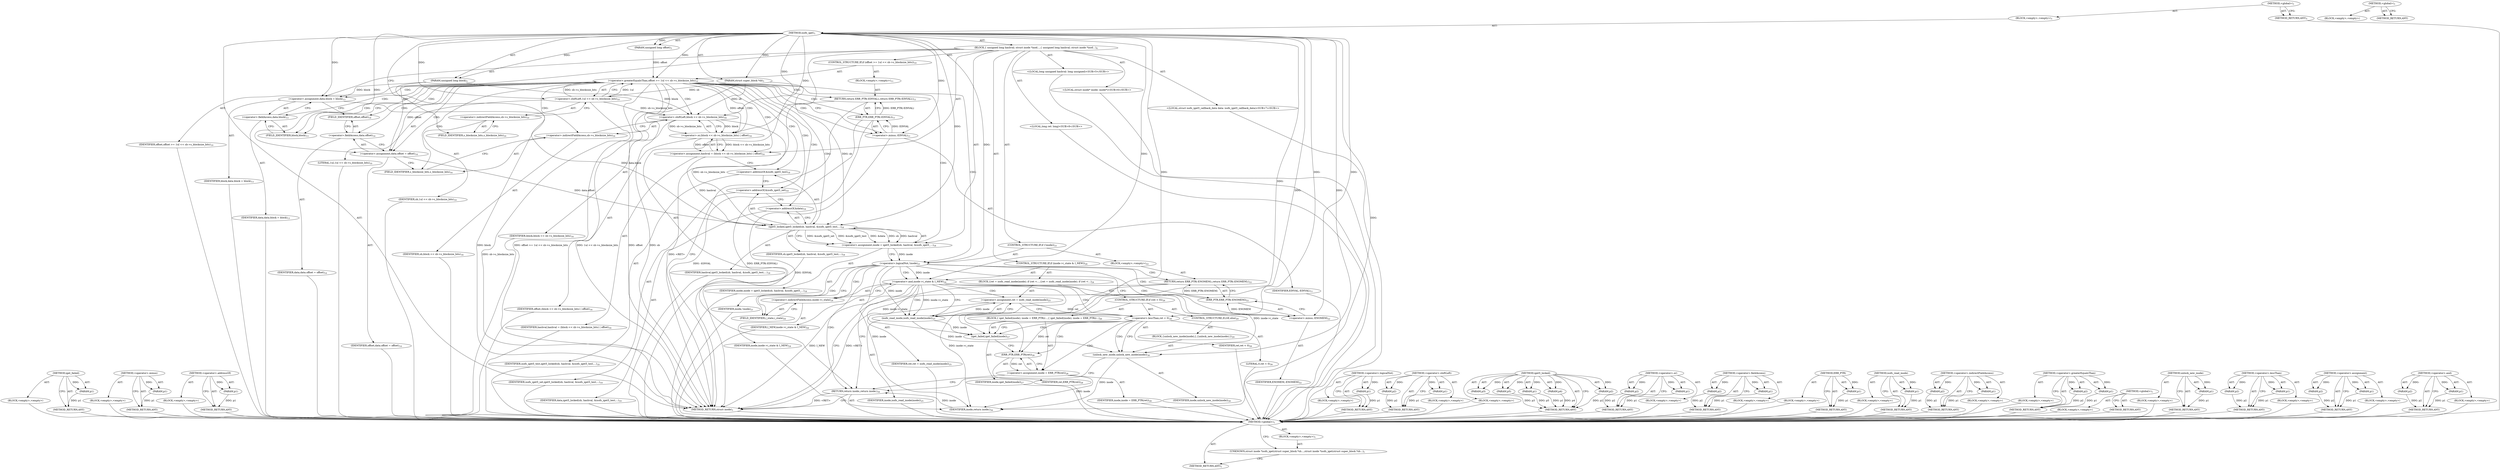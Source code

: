 digraph "&lt;global&gt;" {
vulnerable_195 [label=<(METHOD,iget_failed)>];
vulnerable_196 [label=<(PARAM,p1)>];
vulnerable_197 [label=<(BLOCK,&lt;empty&gt;,&lt;empty&gt;)>];
vulnerable_198 [label=<(METHOD_RETURN,ANY)>];
vulnerable_146 [label=<(METHOD,&lt;operator&gt;.minus)>];
vulnerable_147 [label=<(PARAM,p1)>];
vulnerable_148 [label=<(BLOCK,&lt;empty&gt;,&lt;empty&gt;)>];
vulnerable_149 [label=<(METHOD_RETURN,ANY)>];
vulnerable_173 [label=<(METHOD,&lt;operator&gt;.addressOf)>];
vulnerable_174 [label=<(PARAM,p1)>];
vulnerable_175 [label=<(BLOCK,&lt;empty&gt;,&lt;empty&gt;)>];
vulnerable_176 [label=<(METHOD_RETURN,ANY)>];
vulnerable_6 [label=<(METHOD,&lt;global&gt;)<SUB>1</SUB>>];
vulnerable_7 [label=<(BLOCK,&lt;empty&gt;,&lt;empty&gt;)<SUB>1</SUB>>];
vulnerable_8 [label=<(METHOD,isofs_iget)<SUB>1</SUB>>];
vulnerable_9 [label=<(PARAM,struct super_block *sb)<SUB>1</SUB>>];
vulnerable_10 [label=<(PARAM,unsigned long block)<SUB>2</SUB>>];
vulnerable_11 [label=<(PARAM,unsigned long offset)<SUB>3</SUB>>];
vulnerable_12 [label=<(BLOCK,{
 	unsigned long hashval;
 	struct inode *inod...,{
 	unsigned long hashval;
 	struct inode *inod...)<SUB>4</SUB>>];
vulnerable_13 [label="<(LOCAL,long unsigned hashval: long unsigned)<SUB>5</SUB>>"];
vulnerable_14 [label="<(LOCAL,struct inode* inode: inode*)<SUB>6</SUB>>"];
vulnerable_15 [label="<(LOCAL,struct isofs_iget5_callback_data data: isofs_iget5_callback_data)<SUB>7</SUB>>"];
vulnerable_16 [label="<(LOCAL,long ret: long)<SUB>8</SUB>>"];
vulnerable_17 [label=<(CONTROL_STRUCTURE,IF,if (offset &gt;= 1ul &lt;&lt; sb-&gt;s_blocksize_bits))<SUB>10</SUB>>];
vulnerable_18 [label=<(&lt;operator&gt;.greaterEqualsThan,offset &gt;= 1ul &lt;&lt; sb-&gt;s_blocksize_bits)<SUB>10</SUB>>];
vulnerable_19 [label=<(IDENTIFIER,offset,offset &gt;= 1ul &lt;&lt; sb-&gt;s_blocksize_bits)<SUB>10</SUB>>];
vulnerable_20 [label=<(&lt;operator&gt;.shiftLeft,1ul &lt;&lt; sb-&gt;s_blocksize_bits)<SUB>10</SUB>>];
vulnerable_21 [label=<(LITERAL,1ul,1ul &lt;&lt; sb-&gt;s_blocksize_bits)<SUB>10</SUB>>];
vulnerable_22 [label=<(&lt;operator&gt;.indirectFieldAccess,sb-&gt;s_blocksize_bits)<SUB>10</SUB>>];
vulnerable_23 [label=<(IDENTIFIER,sb,1ul &lt;&lt; sb-&gt;s_blocksize_bits)<SUB>10</SUB>>];
vulnerable_24 [label=<(FIELD_IDENTIFIER,s_blocksize_bits,s_blocksize_bits)<SUB>10</SUB>>];
vulnerable_25 [label=<(BLOCK,&lt;empty&gt;,&lt;empty&gt;)<SUB>11</SUB>>];
vulnerable_26 [label=<(RETURN,return ERR_PTR(-EINVAL);,return ERR_PTR(-EINVAL);)<SUB>11</SUB>>];
vulnerable_27 [label=<(ERR_PTR,ERR_PTR(-EINVAL))<SUB>11</SUB>>];
vulnerable_28 [label=<(&lt;operator&gt;.minus,-EINVAL)<SUB>11</SUB>>];
vulnerable_29 [label=<(IDENTIFIER,EINVAL,-EINVAL)<SUB>11</SUB>>];
vulnerable_30 [label=<(&lt;operator&gt;.assignment,data.block = block)<SUB>13</SUB>>];
vulnerable_31 [label=<(&lt;operator&gt;.fieldAccess,data.block)<SUB>13</SUB>>];
vulnerable_32 [label=<(IDENTIFIER,data,data.block = block)<SUB>13</SUB>>];
vulnerable_33 [label=<(FIELD_IDENTIFIER,block,block)<SUB>13</SUB>>];
vulnerable_34 [label=<(IDENTIFIER,block,data.block = block)<SUB>13</SUB>>];
vulnerable_35 [label=<(&lt;operator&gt;.assignment,data.offset = offset)<SUB>14</SUB>>];
vulnerable_36 [label=<(&lt;operator&gt;.fieldAccess,data.offset)<SUB>14</SUB>>];
vulnerable_37 [label=<(IDENTIFIER,data,data.offset = offset)<SUB>14</SUB>>];
vulnerable_38 [label=<(FIELD_IDENTIFIER,offset,offset)<SUB>14</SUB>>];
vulnerable_39 [label=<(IDENTIFIER,offset,data.offset = offset)<SUB>14</SUB>>];
vulnerable_40 [label=<(&lt;operator&gt;.assignment,hashval = (block &lt;&lt; sb-&gt;s_blocksize_bits) | offset)<SUB>16</SUB>>];
vulnerable_41 [label=<(IDENTIFIER,hashval,hashval = (block &lt;&lt; sb-&gt;s_blocksize_bits) | offset)<SUB>16</SUB>>];
vulnerable_42 [label=<(&lt;operator&gt;.or,(block &lt;&lt; sb-&gt;s_blocksize_bits) | offset)<SUB>16</SUB>>];
vulnerable_43 [label=<(&lt;operator&gt;.shiftLeft,block &lt;&lt; sb-&gt;s_blocksize_bits)<SUB>16</SUB>>];
vulnerable_44 [label=<(IDENTIFIER,block,block &lt;&lt; sb-&gt;s_blocksize_bits)<SUB>16</SUB>>];
vulnerable_45 [label=<(&lt;operator&gt;.indirectFieldAccess,sb-&gt;s_blocksize_bits)<SUB>16</SUB>>];
vulnerable_46 [label=<(IDENTIFIER,sb,block &lt;&lt; sb-&gt;s_blocksize_bits)<SUB>16</SUB>>];
vulnerable_47 [label=<(FIELD_IDENTIFIER,s_blocksize_bits,s_blocksize_bits)<SUB>16</SUB>>];
vulnerable_48 [label=<(IDENTIFIER,offset,(block &lt;&lt; sb-&gt;s_blocksize_bits) | offset)<SUB>16</SUB>>];
vulnerable_49 [label=<(&lt;operator&gt;.assignment,inode = iget5_locked(sb, hashval, &amp;isofs_iget5_...)<SUB>18</SUB>>];
vulnerable_50 [label=<(IDENTIFIER,inode,inode = iget5_locked(sb, hashval, &amp;isofs_iget5_...)<SUB>18</SUB>>];
vulnerable_51 [label=<(iget5_locked,iget5_locked(sb, hashval, &amp;isofs_iget5_test,
		...)<SUB>18</SUB>>];
vulnerable_52 [label=<(IDENTIFIER,sb,iget5_locked(sb, hashval, &amp;isofs_iget5_test,
		...)<SUB>18</SUB>>];
vulnerable_53 [label=<(IDENTIFIER,hashval,iget5_locked(sb, hashval, &amp;isofs_iget5_test,
		...)<SUB>18</SUB>>];
vulnerable_54 [label=<(&lt;operator&gt;.addressOf,&amp;isofs_iget5_test)<SUB>18</SUB>>];
vulnerable_55 [label=<(IDENTIFIER,isofs_iget5_test,iget5_locked(sb, hashval, &amp;isofs_iget5_test,
		...)<SUB>18</SUB>>];
vulnerable_56 [label=<(&lt;operator&gt;.addressOf,&amp;isofs_iget5_set)<SUB>19</SUB>>];
vulnerable_57 [label=<(IDENTIFIER,isofs_iget5_set,iget5_locked(sb, hashval, &amp;isofs_iget5_test,
		...)<SUB>19</SUB>>];
vulnerable_58 [label=<(&lt;operator&gt;.addressOf,&amp;data)<SUB>19</SUB>>];
vulnerable_59 [label=<(IDENTIFIER,data,iget5_locked(sb, hashval, &amp;isofs_iget5_test,
		...)<SUB>19</SUB>>];
vulnerable_60 [label=<(CONTROL_STRUCTURE,IF,if (!inode))<SUB>21</SUB>>];
vulnerable_61 [label=<(&lt;operator&gt;.logicalNot,!inode)<SUB>21</SUB>>];
vulnerable_62 [label=<(IDENTIFIER,inode,!inode)<SUB>21</SUB>>];
vulnerable_63 [label=<(BLOCK,&lt;empty&gt;,&lt;empty&gt;)<SUB>22</SUB>>];
vulnerable_64 [label=<(RETURN,return ERR_PTR(-ENOMEM);,return ERR_PTR(-ENOMEM);)<SUB>22</SUB>>];
vulnerable_65 [label=<(ERR_PTR,ERR_PTR(-ENOMEM))<SUB>22</SUB>>];
vulnerable_66 [label=<(&lt;operator&gt;.minus,-ENOMEM)<SUB>22</SUB>>];
vulnerable_67 [label=<(IDENTIFIER,ENOMEM,-ENOMEM)<SUB>22</SUB>>];
vulnerable_68 [label=<(CONTROL_STRUCTURE,IF,if (inode-&gt;i_state &amp; I_NEW))<SUB>24</SUB>>];
vulnerable_69 [label=<(&lt;operator&gt;.and,inode-&gt;i_state &amp; I_NEW)<SUB>24</SUB>>];
vulnerable_70 [label=<(&lt;operator&gt;.indirectFieldAccess,inode-&gt;i_state)<SUB>24</SUB>>];
vulnerable_71 [label=<(IDENTIFIER,inode,inode-&gt;i_state &amp; I_NEW)<SUB>24</SUB>>];
vulnerable_72 [label=<(FIELD_IDENTIFIER,i_state,i_state)<SUB>24</SUB>>];
vulnerable_73 [label=<(IDENTIFIER,I_NEW,inode-&gt;i_state &amp; I_NEW)<SUB>24</SUB>>];
vulnerable_74 [label=<(BLOCK,{
		ret = isofs_read_inode(inode);
 		if (ret &lt;...,{
		ret = isofs_read_inode(inode);
 		if (ret &lt;...)<SUB>24</SUB>>];
vulnerable_75 [label=<(&lt;operator&gt;.assignment,ret = isofs_read_inode(inode))<SUB>25</SUB>>];
vulnerable_76 [label=<(IDENTIFIER,ret,ret = isofs_read_inode(inode))<SUB>25</SUB>>];
vulnerable_77 [label=<(isofs_read_inode,isofs_read_inode(inode))<SUB>25</SUB>>];
vulnerable_78 [label=<(IDENTIFIER,inode,isofs_read_inode(inode))<SUB>25</SUB>>];
vulnerable_79 [label=<(CONTROL_STRUCTURE,IF,if (ret &lt; 0))<SUB>26</SUB>>];
vulnerable_80 [label=<(&lt;operator&gt;.lessThan,ret &lt; 0)<SUB>26</SUB>>];
vulnerable_81 [label=<(IDENTIFIER,ret,ret &lt; 0)<SUB>26</SUB>>];
vulnerable_82 [label=<(LITERAL,0,ret &lt; 0)<SUB>26</SUB>>];
vulnerable_83 [label=<(BLOCK,{
 			iget_failed(inode);
 			inode = ERR_PTR(r...,{
 			iget_failed(inode);
 			inode = ERR_PTR(r...)<SUB>26</SUB>>];
vulnerable_84 [label=<(iget_failed,iget_failed(inode))<SUB>27</SUB>>];
vulnerable_85 [label=<(IDENTIFIER,inode,iget_failed(inode))<SUB>27</SUB>>];
vulnerable_86 [label=<(&lt;operator&gt;.assignment,inode = ERR_PTR(ret))<SUB>28</SUB>>];
vulnerable_87 [label=<(IDENTIFIER,inode,inode = ERR_PTR(ret))<SUB>28</SUB>>];
vulnerable_88 [label=<(ERR_PTR,ERR_PTR(ret))<SUB>28</SUB>>];
vulnerable_89 [label=<(IDENTIFIER,ret,ERR_PTR(ret))<SUB>28</SUB>>];
vulnerable_90 [label=<(CONTROL_STRUCTURE,ELSE,else)<SUB>29</SUB>>];
vulnerable_91 [label=<(BLOCK,{
			unlock_new_inode(inode);
		},{
			unlock_new_inode(inode);
		})<SUB>29</SUB>>];
vulnerable_92 [label=<(unlock_new_inode,unlock_new_inode(inode))<SUB>30</SUB>>];
vulnerable_93 [label=<(IDENTIFIER,inode,unlock_new_inode(inode))<SUB>30</SUB>>];
vulnerable_94 [label=<(RETURN,return inode;,return inode;)<SUB>34</SUB>>];
vulnerable_95 [label=<(IDENTIFIER,inode,return inode;)<SUB>34</SUB>>];
vulnerable_96 [label=<(METHOD_RETURN,struct inode)<SUB>1</SUB>>];
vulnerable_98 [label=<(METHOD_RETURN,ANY)<SUB>1</SUB>>];
vulnerable_177 [label=<(METHOD,&lt;operator&gt;.logicalNot)>];
vulnerable_178 [label=<(PARAM,p1)>];
vulnerable_179 [label=<(BLOCK,&lt;empty&gt;,&lt;empty&gt;)>];
vulnerable_180 [label=<(METHOD_RETURN,ANY)>];
vulnerable_132 [label=<(METHOD,&lt;operator&gt;.shiftLeft)>];
vulnerable_133 [label=<(PARAM,p1)>];
vulnerable_134 [label=<(PARAM,p2)>];
vulnerable_135 [label=<(BLOCK,&lt;empty&gt;,&lt;empty&gt;)>];
vulnerable_136 [label=<(METHOD_RETURN,ANY)>];
vulnerable_165 [label=<(METHOD,iget5_locked)>];
vulnerable_166 [label=<(PARAM,p1)>];
vulnerable_167 [label=<(PARAM,p2)>];
vulnerable_168 [label=<(PARAM,p3)>];
vulnerable_169 [label=<(PARAM,p4)>];
vulnerable_170 [label=<(PARAM,p5)>];
vulnerable_171 [label=<(BLOCK,&lt;empty&gt;,&lt;empty&gt;)>];
vulnerable_172 [label=<(METHOD_RETURN,ANY)>];
vulnerable_160 [label=<(METHOD,&lt;operator&gt;.or)>];
vulnerable_161 [label=<(PARAM,p1)>];
vulnerable_162 [label=<(PARAM,p2)>];
vulnerable_163 [label=<(BLOCK,&lt;empty&gt;,&lt;empty&gt;)>];
vulnerable_164 [label=<(METHOD_RETURN,ANY)>];
vulnerable_155 [label=<(METHOD,&lt;operator&gt;.fieldAccess)>];
vulnerable_156 [label=<(PARAM,p1)>];
vulnerable_157 [label=<(PARAM,p2)>];
vulnerable_158 [label=<(BLOCK,&lt;empty&gt;,&lt;empty&gt;)>];
vulnerable_159 [label=<(METHOD_RETURN,ANY)>];
vulnerable_142 [label=<(METHOD,ERR_PTR)>];
vulnerable_143 [label=<(PARAM,p1)>];
vulnerable_144 [label=<(BLOCK,&lt;empty&gt;,&lt;empty&gt;)>];
vulnerable_145 [label=<(METHOD_RETURN,ANY)>];
vulnerable_186 [label=<(METHOD,isofs_read_inode)>];
vulnerable_187 [label=<(PARAM,p1)>];
vulnerable_188 [label=<(BLOCK,&lt;empty&gt;,&lt;empty&gt;)>];
vulnerable_189 [label=<(METHOD_RETURN,ANY)>];
vulnerable_137 [label=<(METHOD,&lt;operator&gt;.indirectFieldAccess)>];
vulnerable_138 [label=<(PARAM,p1)>];
vulnerable_139 [label=<(PARAM,p2)>];
vulnerable_140 [label=<(BLOCK,&lt;empty&gt;,&lt;empty&gt;)>];
vulnerable_141 [label=<(METHOD_RETURN,ANY)>];
vulnerable_127 [label=<(METHOD,&lt;operator&gt;.greaterEqualsThan)>];
vulnerable_128 [label=<(PARAM,p1)>];
vulnerable_129 [label=<(PARAM,p2)>];
vulnerable_130 [label=<(BLOCK,&lt;empty&gt;,&lt;empty&gt;)>];
vulnerable_131 [label=<(METHOD_RETURN,ANY)>];
vulnerable_121 [label=<(METHOD,&lt;global&gt;)<SUB>1</SUB>>];
vulnerable_122 [label=<(BLOCK,&lt;empty&gt;,&lt;empty&gt;)>];
vulnerable_123 [label=<(METHOD_RETURN,ANY)>];
vulnerable_199 [label=<(METHOD,unlock_new_inode)>];
vulnerable_200 [label=<(PARAM,p1)>];
vulnerable_201 [label=<(BLOCK,&lt;empty&gt;,&lt;empty&gt;)>];
vulnerable_202 [label=<(METHOD_RETURN,ANY)>];
vulnerable_190 [label=<(METHOD,&lt;operator&gt;.lessThan)>];
vulnerable_191 [label=<(PARAM,p1)>];
vulnerable_192 [label=<(PARAM,p2)>];
vulnerable_193 [label=<(BLOCK,&lt;empty&gt;,&lt;empty&gt;)>];
vulnerable_194 [label=<(METHOD_RETURN,ANY)>];
vulnerable_150 [label=<(METHOD,&lt;operator&gt;.assignment)>];
vulnerable_151 [label=<(PARAM,p1)>];
vulnerable_152 [label=<(PARAM,p2)>];
vulnerable_153 [label=<(BLOCK,&lt;empty&gt;,&lt;empty&gt;)>];
vulnerable_154 [label=<(METHOD_RETURN,ANY)>];
vulnerable_181 [label=<(METHOD,&lt;operator&gt;.and)>];
vulnerable_182 [label=<(PARAM,p1)>];
vulnerable_183 [label=<(PARAM,p2)>];
vulnerable_184 [label=<(BLOCK,&lt;empty&gt;,&lt;empty&gt;)>];
vulnerable_185 [label=<(METHOD_RETURN,ANY)>];
fixed_6 [label=<(METHOD,&lt;global&gt;)<SUB>1</SUB>>];
fixed_7 [label=<(BLOCK,&lt;empty&gt;,&lt;empty&gt;)<SUB>1</SUB>>];
fixed_8 [label=<(UNKNOWN,struct inode *isofs_iget(struct super_block *sb...,struct inode *isofs_iget(struct super_block *sb...)<SUB>1</SUB>>];
fixed_9 [label=<(METHOD_RETURN,ANY)<SUB>1</SUB>>];
fixed_14 [label=<(METHOD,&lt;global&gt;)<SUB>1</SUB>>];
fixed_15 [label=<(BLOCK,&lt;empty&gt;,&lt;empty&gt;)>];
fixed_16 [label=<(METHOD_RETURN,ANY)>];
vulnerable_195 -> vulnerable_196  [key=0, label="AST: "];
vulnerable_195 -> vulnerable_196  [key=1, label="DDG: "];
vulnerable_195 -> vulnerable_197  [key=0, label="AST: "];
vulnerable_195 -> vulnerable_198  [key=0, label="AST: "];
vulnerable_195 -> vulnerable_198  [key=1, label="CFG: "];
vulnerable_196 -> vulnerable_198  [key=0, label="DDG: p1"];
vulnerable_197 -> fixed_6  [key=0];
vulnerable_198 -> fixed_6  [key=0];
vulnerable_146 -> vulnerable_147  [key=0, label="AST: "];
vulnerable_146 -> vulnerable_147  [key=1, label="DDG: "];
vulnerable_146 -> vulnerable_148  [key=0, label="AST: "];
vulnerable_146 -> vulnerable_149  [key=0, label="AST: "];
vulnerable_146 -> vulnerable_149  [key=1, label="CFG: "];
vulnerable_147 -> vulnerable_149  [key=0, label="DDG: p1"];
vulnerable_148 -> fixed_6  [key=0];
vulnerable_149 -> fixed_6  [key=0];
vulnerable_173 -> vulnerable_174  [key=0, label="AST: "];
vulnerable_173 -> vulnerable_174  [key=1, label="DDG: "];
vulnerable_173 -> vulnerable_175  [key=0, label="AST: "];
vulnerable_173 -> vulnerable_176  [key=0, label="AST: "];
vulnerable_173 -> vulnerable_176  [key=1, label="CFG: "];
vulnerable_174 -> vulnerable_176  [key=0, label="DDG: p1"];
vulnerable_175 -> fixed_6  [key=0];
vulnerable_176 -> fixed_6  [key=0];
vulnerable_6 -> vulnerable_7  [key=0, label="AST: "];
vulnerable_6 -> vulnerable_98  [key=0, label="AST: "];
vulnerable_6 -> vulnerable_98  [key=1, label="CFG: "];
vulnerable_7 -> vulnerable_8  [key=0, label="AST: "];
vulnerable_8 -> vulnerable_9  [key=0, label="AST: "];
vulnerable_8 -> vulnerable_9  [key=1, label="DDG: "];
vulnerable_8 -> vulnerable_10  [key=0, label="AST: "];
vulnerable_8 -> vulnerable_10  [key=1, label="DDG: "];
vulnerable_8 -> vulnerable_11  [key=0, label="AST: "];
vulnerable_8 -> vulnerable_11  [key=1, label="DDG: "];
vulnerable_8 -> vulnerable_12  [key=0, label="AST: "];
vulnerable_8 -> vulnerable_96  [key=0, label="AST: "];
vulnerable_8 -> vulnerable_24  [key=0, label="CFG: "];
vulnerable_8 -> vulnerable_30  [key=0, label="DDG: "];
vulnerable_8 -> vulnerable_35  [key=0, label="DDG: "];
vulnerable_8 -> vulnerable_95  [key=0, label="DDG: "];
vulnerable_8 -> vulnerable_18  [key=0, label="DDG: "];
vulnerable_8 -> vulnerable_42  [key=0, label="DDG: "];
vulnerable_8 -> vulnerable_51  [key=0, label="DDG: "];
vulnerable_8 -> vulnerable_61  [key=0, label="DDG: "];
vulnerable_8 -> vulnerable_69  [key=0, label="DDG: "];
vulnerable_8 -> vulnerable_20  [key=0, label="DDG: "];
vulnerable_8 -> vulnerable_43  [key=0, label="DDG: "];
vulnerable_8 -> vulnerable_77  [key=0, label="DDG: "];
vulnerable_8 -> vulnerable_80  [key=0, label="DDG: "];
vulnerable_8 -> vulnerable_28  [key=0, label="DDG: "];
vulnerable_8 -> vulnerable_66  [key=0, label="DDG: "];
vulnerable_8 -> vulnerable_84  [key=0, label="DDG: "];
vulnerable_8 -> vulnerable_88  [key=0, label="DDG: "];
vulnerable_8 -> vulnerable_92  [key=0, label="DDG: "];
vulnerable_9 -> vulnerable_96  [key=0, label="DDG: sb"];
vulnerable_9 -> vulnerable_51  [key=0, label="DDG: sb"];
vulnerable_9 -> vulnerable_20  [key=0, label="DDG: sb"];
vulnerable_9 -> vulnerable_43  [key=0, label="DDG: sb"];
vulnerable_10 -> vulnerable_96  [key=0, label="DDG: block"];
vulnerable_10 -> vulnerable_30  [key=0, label="DDG: block"];
vulnerable_10 -> vulnerable_43  [key=0, label="DDG: block"];
vulnerable_11 -> vulnerable_18  [key=0, label="DDG: offset"];
vulnerable_12 -> vulnerable_13  [key=0, label="AST: "];
vulnerable_12 -> vulnerable_14  [key=0, label="AST: "];
vulnerable_12 -> vulnerable_15  [key=0, label="AST: "];
vulnerable_12 -> vulnerable_16  [key=0, label="AST: "];
vulnerable_12 -> vulnerable_17  [key=0, label="AST: "];
vulnerable_12 -> vulnerable_30  [key=0, label="AST: "];
vulnerable_12 -> vulnerable_35  [key=0, label="AST: "];
vulnerable_12 -> vulnerable_40  [key=0, label="AST: "];
vulnerable_12 -> vulnerable_49  [key=0, label="AST: "];
vulnerable_12 -> vulnerable_60  [key=0, label="AST: "];
vulnerable_12 -> vulnerable_68  [key=0, label="AST: "];
vulnerable_12 -> vulnerable_94  [key=0, label="AST: "];
vulnerable_13 -> fixed_6  [key=0];
vulnerable_14 -> fixed_6  [key=0];
vulnerable_15 -> fixed_6  [key=0];
vulnerable_16 -> fixed_6  [key=0];
vulnerable_17 -> vulnerable_18  [key=0, label="AST: "];
vulnerable_17 -> vulnerable_25  [key=0, label="AST: "];
vulnerable_18 -> vulnerable_19  [key=0, label="AST: "];
vulnerable_18 -> vulnerable_20  [key=0, label="AST: "];
vulnerable_18 -> vulnerable_28  [key=0, label="CFG: "];
vulnerable_18 -> vulnerable_28  [key=1, label="CDG: "];
vulnerable_18 -> vulnerable_33  [key=0, label="CFG: "];
vulnerable_18 -> vulnerable_33  [key=1, label="CDG: "];
vulnerable_18 -> vulnerable_96  [key=0, label="DDG: offset"];
vulnerable_18 -> vulnerable_96  [key=1, label="DDG: 1ul &lt;&lt; sb-&gt;s_blocksize_bits"];
vulnerable_18 -> vulnerable_96  [key=2, label="DDG: offset &gt;= 1ul &lt;&lt; sb-&gt;s_blocksize_bits"];
vulnerable_18 -> vulnerable_35  [key=0, label="DDG: offset"];
vulnerable_18 -> vulnerable_35  [key=1, label="CDG: "];
vulnerable_18 -> vulnerable_42  [key=0, label="DDG: offset"];
vulnerable_18 -> vulnerable_42  [key=1, label="CDG: "];
vulnerable_18 -> vulnerable_47  [key=0, label="CDG: "];
vulnerable_18 -> vulnerable_30  [key=0, label="CDG: "];
vulnerable_18 -> vulnerable_49  [key=0, label="CDG: "];
vulnerable_18 -> vulnerable_26  [key=0, label="CDG: "];
vulnerable_18 -> vulnerable_51  [key=0, label="CDG: "];
vulnerable_18 -> vulnerable_38  [key=0, label="CDG: "];
vulnerable_18 -> vulnerable_56  [key=0, label="CDG: "];
vulnerable_18 -> vulnerable_45  [key=0, label="CDG: "];
vulnerable_18 -> vulnerable_27  [key=0, label="CDG: "];
vulnerable_18 -> vulnerable_40  [key=0, label="CDG: "];
vulnerable_18 -> vulnerable_54  [key=0, label="CDG: "];
vulnerable_18 -> vulnerable_43  [key=0, label="CDG: "];
vulnerable_18 -> vulnerable_58  [key=0, label="CDG: "];
vulnerable_18 -> vulnerable_61  [key=0, label="CDG: "];
vulnerable_18 -> vulnerable_36  [key=0, label="CDG: "];
vulnerable_18 -> vulnerable_31  [key=0, label="CDG: "];
vulnerable_19 -> fixed_6  [key=0];
vulnerable_20 -> vulnerable_21  [key=0, label="AST: "];
vulnerable_20 -> vulnerable_22  [key=0, label="AST: "];
vulnerable_20 -> vulnerable_18  [key=0, label="CFG: "];
vulnerable_20 -> vulnerable_18  [key=1, label="DDG: 1ul"];
vulnerable_20 -> vulnerable_18  [key=2, label="DDG: sb-&gt;s_blocksize_bits"];
vulnerable_20 -> vulnerable_96  [key=0, label="DDG: sb-&gt;s_blocksize_bits"];
vulnerable_20 -> vulnerable_43  [key=0, label="DDG: sb-&gt;s_blocksize_bits"];
vulnerable_21 -> fixed_6  [key=0];
vulnerable_22 -> vulnerable_23  [key=0, label="AST: "];
vulnerable_22 -> vulnerable_24  [key=0, label="AST: "];
vulnerable_22 -> vulnerable_20  [key=0, label="CFG: "];
vulnerable_23 -> fixed_6  [key=0];
vulnerable_24 -> vulnerable_22  [key=0, label="CFG: "];
vulnerable_25 -> vulnerable_26  [key=0, label="AST: "];
vulnerable_26 -> vulnerable_27  [key=0, label="AST: "];
vulnerable_26 -> vulnerable_96  [key=0, label="CFG: "];
vulnerable_26 -> vulnerable_96  [key=1, label="DDG: &lt;RET&gt;"];
vulnerable_27 -> vulnerable_28  [key=0, label="AST: "];
vulnerable_27 -> vulnerable_26  [key=0, label="CFG: "];
vulnerable_27 -> vulnerable_26  [key=1, label="DDG: ERR_PTR(-EINVAL)"];
vulnerable_27 -> vulnerable_96  [key=0, label="DDG: -EINVAL"];
vulnerable_27 -> vulnerable_96  [key=1, label="DDG: ERR_PTR(-EINVAL)"];
vulnerable_28 -> vulnerable_29  [key=0, label="AST: "];
vulnerable_28 -> vulnerable_27  [key=0, label="CFG: "];
vulnerable_28 -> vulnerable_27  [key=1, label="DDG: EINVAL"];
vulnerable_28 -> vulnerable_96  [key=0, label="DDG: EINVAL"];
vulnerable_29 -> fixed_6  [key=0];
vulnerable_30 -> vulnerable_31  [key=0, label="AST: "];
vulnerable_30 -> vulnerable_34  [key=0, label="AST: "];
vulnerable_30 -> vulnerable_38  [key=0, label="CFG: "];
vulnerable_30 -> vulnerable_51  [key=0, label="DDG: data.block"];
vulnerable_31 -> vulnerable_32  [key=0, label="AST: "];
vulnerable_31 -> vulnerable_33  [key=0, label="AST: "];
vulnerable_31 -> vulnerable_30  [key=0, label="CFG: "];
vulnerable_32 -> fixed_6  [key=0];
vulnerable_33 -> vulnerable_31  [key=0, label="CFG: "];
vulnerable_34 -> fixed_6  [key=0];
vulnerable_35 -> vulnerable_36  [key=0, label="AST: "];
vulnerable_35 -> vulnerable_39  [key=0, label="AST: "];
vulnerable_35 -> vulnerable_47  [key=0, label="CFG: "];
vulnerable_35 -> vulnerable_51  [key=0, label="DDG: data.offset"];
vulnerable_36 -> vulnerable_37  [key=0, label="AST: "];
vulnerable_36 -> vulnerable_38  [key=0, label="AST: "];
vulnerable_36 -> vulnerable_35  [key=0, label="CFG: "];
vulnerable_37 -> fixed_6  [key=0];
vulnerable_38 -> vulnerable_36  [key=0, label="CFG: "];
vulnerable_39 -> fixed_6  [key=0];
vulnerable_40 -> vulnerable_41  [key=0, label="AST: "];
vulnerable_40 -> vulnerable_42  [key=0, label="AST: "];
vulnerable_40 -> vulnerable_54  [key=0, label="CFG: "];
vulnerable_40 -> vulnerable_51  [key=0, label="DDG: hashval"];
vulnerable_41 -> fixed_6  [key=0];
vulnerable_42 -> vulnerable_43  [key=0, label="AST: "];
vulnerable_42 -> vulnerable_48  [key=0, label="AST: "];
vulnerable_42 -> vulnerable_40  [key=0, label="CFG: "];
vulnerable_42 -> vulnerable_40  [key=1, label="DDG: block &lt;&lt; sb-&gt;s_blocksize_bits"];
vulnerable_42 -> vulnerable_40  [key=2, label="DDG: offset"];
vulnerable_43 -> vulnerable_44  [key=0, label="AST: "];
vulnerable_43 -> vulnerable_45  [key=0, label="AST: "];
vulnerable_43 -> vulnerable_42  [key=0, label="CFG: "];
vulnerable_43 -> vulnerable_42  [key=1, label="DDG: block"];
vulnerable_43 -> vulnerable_42  [key=2, label="DDG: sb-&gt;s_blocksize_bits"];
vulnerable_43 -> vulnerable_51  [key=0, label="DDG: sb-&gt;s_blocksize_bits"];
vulnerable_44 -> fixed_6  [key=0];
vulnerable_45 -> vulnerable_46  [key=0, label="AST: "];
vulnerable_45 -> vulnerable_47  [key=0, label="AST: "];
vulnerable_45 -> vulnerable_43  [key=0, label="CFG: "];
vulnerable_46 -> fixed_6  [key=0];
vulnerable_47 -> vulnerable_45  [key=0, label="CFG: "];
vulnerable_48 -> fixed_6  [key=0];
vulnerable_49 -> vulnerable_50  [key=0, label="AST: "];
vulnerable_49 -> vulnerable_51  [key=0, label="AST: "];
vulnerable_49 -> vulnerable_61  [key=0, label="CFG: "];
vulnerable_49 -> vulnerable_61  [key=1, label="DDG: inode"];
vulnerable_50 -> fixed_6  [key=0];
vulnerable_51 -> vulnerable_52  [key=0, label="AST: "];
vulnerable_51 -> vulnerable_53  [key=0, label="AST: "];
vulnerable_51 -> vulnerable_54  [key=0, label="AST: "];
vulnerable_51 -> vulnerable_56  [key=0, label="AST: "];
vulnerable_51 -> vulnerable_58  [key=0, label="AST: "];
vulnerable_51 -> vulnerable_49  [key=0, label="CFG: "];
vulnerable_51 -> vulnerable_49  [key=1, label="DDG: &amp;isofs_iget5_set"];
vulnerable_51 -> vulnerable_49  [key=2, label="DDG: &amp;isofs_iget5_test"];
vulnerable_51 -> vulnerable_49  [key=3, label="DDG: &amp;data"];
vulnerable_51 -> vulnerable_49  [key=4, label="DDG: sb"];
vulnerable_51 -> vulnerable_49  [key=5, label="DDG: hashval"];
vulnerable_52 -> fixed_6  [key=0];
vulnerable_53 -> fixed_6  [key=0];
vulnerable_54 -> vulnerable_55  [key=0, label="AST: "];
vulnerable_54 -> vulnerable_56  [key=0, label="CFG: "];
vulnerable_55 -> fixed_6  [key=0];
vulnerable_56 -> vulnerable_57  [key=0, label="AST: "];
vulnerable_56 -> vulnerable_58  [key=0, label="CFG: "];
vulnerable_57 -> fixed_6  [key=0];
vulnerable_58 -> vulnerable_59  [key=0, label="AST: "];
vulnerable_58 -> vulnerable_51  [key=0, label="CFG: "];
vulnerable_59 -> fixed_6  [key=0];
vulnerable_60 -> vulnerable_61  [key=0, label="AST: "];
vulnerable_60 -> vulnerable_63  [key=0, label="AST: "];
vulnerable_61 -> vulnerable_62  [key=0, label="AST: "];
vulnerable_61 -> vulnerable_66  [key=0, label="CFG: "];
vulnerable_61 -> vulnerable_66  [key=1, label="CDG: "];
vulnerable_61 -> vulnerable_72  [key=0, label="CFG: "];
vulnerable_61 -> vulnerable_72  [key=1, label="CDG: "];
vulnerable_61 -> vulnerable_95  [key=0, label="DDG: inode"];
vulnerable_61 -> vulnerable_69  [key=0, label="DDG: inode"];
vulnerable_61 -> vulnerable_69  [key=1, label="CDG: "];
vulnerable_61 -> vulnerable_77  [key=0, label="DDG: inode"];
vulnerable_61 -> vulnerable_94  [key=0, label="CDG: "];
vulnerable_61 -> vulnerable_64  [key=0, label="CDG: "];
vulnerable_61 -> vulnerable_65  [key=0, label="CDG: "];
vulnerable_61 -> vulnerable_70  [key=0, label="CDG: "];
vulnerable_62 -> fixed_6  [key=0];
vulnerable_63 -> vulnerable_64  [key=0, label="AST: "];
vulnerable_64 -> vulnerable_65  [key=0, label="AST: "];
vulnerable_64 -> vulnerable_96  [key=0, label="CFG: "];
vulnerable_64 -> vulnerable_96  [key=1, label="DDG: &lt;RET&gt;"];
vulnerable_65 -> vulnerable_66  [key=0, label="AST: "];
vulnerable_65 -> vulnerable_64  [key=0, label="CFG: "];
vulnerable_65 -> vulnerable_64  [key=1, label="DDG: ERR_PTR(-ENOMEM)"];
vulnerable_66 -> vulnerable_67  [key=0, label="AST: "];
vulnerable_66 -> vulnerable_65  [key=0, label="CFG: "];
vulnerable_66 -> vulnerable_65  [key=1, label="DDG: ENOMEM"];
vulnerable_67 -> fixed_6  [key=0];
vulnerable_68 -> vulnerable_69  [key=0, label="AST: "];
vulnerable_68 -> vulnerable_74  [key=0, label="AST: "];
vulnerable_69 -> vulnerable_70  [key=0, label="AST: "];
vulnerable_69 -> vulnerable_73  [key=0, label="AST: "];
vulnerable_69 -> vulnerable_77  [key=0, label="CFG: "];
vulnerable_69 -> vulnerable_77  [key=1, label="DDG: inode-&gt;i_state"];
vulnerable_69 -> vulnerable_77  [key=2, label="CDG: "];
vulnerable_69 -> vulnerable_94  [key=0, label="CFG: "];
vulnerable_69 -> vulnerable_96  [key=0, label="DDG: I_NEW"];
vulnerable_69 -> vulnerable_95  [key=0, label="DDG: inode-&gt;i_state"];
vulnerable_69 -> vulnerable_84  [key=0, label="DDG: inode-&gt;i_state"];
vulnerable_69 -> vulnerable_92  [key=0, label="DDG: inode-&gt;i_state"];
vulnerable_69 -> vulnerable_75  [key=0, label="CDG: "];
vulnerable_69 -> vulnerable_80  [key=0, label="CDG: "];
vulnerable_70 -> vulnerable_71  [key=0, label="AST: "];
vulnerable_70 -> vulnerable_72  [key=0, label="AST: "];
vulnerable_70 -> vulnerable_69  [key=0, label="CFG: "];
vulnerable_71 -> fixed_6  [key=0];
vulnerable_72 -> vulnerable_70  [key=0, label="CFG: "];
vulnerable_73 -> fixed_6  [key=0];
vulnerable_74 -> vulnerable_75  [key=0, label="AST: "];
vulnerable_74 -> vulnerable_79  [key=0, label="AST: "];
vulnerable_75 -> vulnerable_76  [key=0, label="AST: "];
vulnerable_75 -> vulnerable_77  [key=0, label="AST: "];
vulnerable_75 -> vulnerable_80  [key=0, label="CFG: "];
vulnerable_75 -> vulnerable_80  [key=1, label="DDG: ret"];
vulnerable_76 -> fixed_6  [key=0];
vulnerable_77 -> vulnerable_78  [key=0, label="AST: "];
vulnerable_77 -> vulnerable_75  [key=0, label="CFG: "];
vulnerable_77 -> vulnerable_75  [key=1, label="DDG: inode"];
vulnerable_77 -> vulnerable_84  [key=0, label="DDG: inode"];
vulnerable_77 -> vulnerable_92  [key=0, label="DDG: inode"];
vulnerable_78 -> fixed_6  [key=0];
vulnerable_79 -> vulnerable_80  [key=0, label="AST: "];
vulnerable_79 -> vulnerable_83  [key=0, label="AST: "];
vulnerable_79 -> vulnerable_90  [key=0, label="AST: "];
vulnerable_80 -> vulnerable_81  [key=0, label="AST: "];
vulnerable_80 -> vulnerable_82  [key=0, label="AST: "];
vulnerable_80 -> vulnerable_84  [key=0, label="CFG: "];
vulnerable_80 -> vulnerable_84  [key=1, label="CDG: "];
vulnerable_80 -> vulnerable_92  [key=0, label="CFG: "];
vulnerable_80 -> vulnerable_92  [key=1, label="CDG: "];
vulnerable_80 -> vulnerable_88  [key=0, label="DDG: ret"];
vulnerable_80 -> vulnerable_88  [key=1, label="CDG: "];
vulnerable_80 -> vulnerable_86  [key=0, label="CDG: "];
vulnerable_81 -> fixed_6  [key=0];
vulnerable_82 -> fixed_6  [key=0];
vulnerable_83 -> vulnerable_84  [key=0, label="AST: "];
vulnerable_83 -> vulnerable_86  [key=0, label="AST: "];
vulnerable_84 -> vulnerable_85  [key=0, label="AST: "];
vulnerable_84 -> vulnerable_88  [key=0, label="CFG: "];
vulnerable_85 -> fixed_6  [key=0];
vulnerable_86 -> vulnerable_87  [key=0, label="AST: "];
vulnerable_86 -> vulnerable_88  [key=0, label="AST: "];
vulnerable_86 -> vulnerable_94  [key=0, label="CFG: "];
vulnerable_86 -> vulnerable_95  [key=0, label="DDG: inode"];
vulnerable_87 -> fixed_6  [key=0];
vulnerable_88 -> vulnerable_89  [key=0, label="AST: "];
vulnerable_88 -> vulnerable_86  [key=0, label="CFG: "];
vulnerable_88 -> vulnerable_86  [key=1, label="DDG: ret"];
vulnerable_89 -> fixed_6  [key=0];
vulnerable_90 -> vulnerable_91  [key=0, label="AST: "];
vulnerable_91 -> vulnerable_92  [key=0, label="AST: "];
vulnerable_92 -> vulnerable_93  [key=0, label="AST: "];
vulnerable_92 -> vulnerable_94  [key=0, label="CFG: "];
vulnerable_92 -> vulnerable_95  [key=0, label="DDG: inode"];
vulnerable_93 -> fixed_6  [key=0];
vulnerable_94 -> vulnerable_95  [key=0, label="AST: "];
vulnerable_94 -> vulnerable_96  [key=0, label="CFG: "];
vulnerable_94 -> vulnerable_96  [key=1, label="DDG: &lt;RET&gt;"];
vulnerable_95 -> vulnerable_94  [key=0, label="DDG: inode"];
vulnerable_96 -> fixed_6  [key=0];
vulnerable_98 -> fixed_6  [key=0];
vulnerable_177 -> vulnerable_178  [key=0, label="AST: "];
vulnerable_177 -> vulnerable_178  [key=1, label="DDG: "];
vulnerable_177 -> vulnerable_179  [key=0, label="AST: "];
vulnerable_177 -> vulnerable_180  [key=0, label="AST: "];
vulnerable_177 -> vulnerable_180  [key=1, label="CFG: "];
vulnerable_178 -> vulnerable_180  [key=0, label="DDG: p1"];
vulnerable_179 -> fixed_6  [key=0];
vulnerable_180 -> fixed_6  [key=0];
vulnerable_132 -> vulnerable_133  [key=0, label="AST: "];
vulnerable_132 -> vulnerable_133  [key=1, label="DDG: "];
vulnerable_132 -> vulnerable_135  [key=0, label="AST: "];
vulnerable_132 -> vulnerable_134  [key=0, label="AST: "];
vulnerable_132 -> vulnerable_134  [key=1, label="DDG: "];
vulnerable_132 -> vulnerable_136  [key=0, label="AST: "];
vulnerable_132 -> vulnerable_136  [key=1, label="CFG: "];
vulnerable_133 -> vulnerable_136  [key=0, label="DDG: p1"];
vulnerable_134 -> vulnerable_136  [key=0, label="DDG: p2"];
vulnerable_135 -> fixed_6  [key=0];
vulnerable_136 -> fixed_6  [key=0];
vulnerable_165 -> vulnerable_166  [key=0, label="AST: "];
vulnerable_165 -> vulnerable_166  [key=1, label="DDG: "];
vulnerable_165 -> vulnerable_171  [key=0, label="AST: "];
vulnerable_165 -> vulnerable_167  [key=0, label="AST: "];
vulnerable_165 -> vulnerable_167  [key=1, label="DDG: "];
vulnerable_165 -> vulnerable_172  [key=0, label="AST: "];
vulnerable_165 -> vulnerable_172  [key=1, label="CFG: "];
vulnerable_165 -> vulnerable_168  [key=0, label="AST: "];
vulnerable_165 -> vulnerable_168  [key=1, label="DDG: "];
vulnerable_165 -> vulnerable_169  [key=0, label="AST: "];
vulnerable_165 -> vulnerable_169  [key=1, label="DDG: "];
vulnerable_165 -> vulnerable_170  [key=0, label="AST: "];
vulnerable_165 -> vulnerable_170  [key=1, label="DDG: "];
vulnerable_166 -> vulnerable_172  [key=0, label="DDG: p1"];
vulnerable_167 -> vulnerable_172  [key=0, label="DDG: p2"];
vulnerable_168 -> vulnerable_172  [key=0, label="DDG: p3"];
vulnerable_169 -> vulnerable_172  [key=0, label="DDG: p4"];
vulnerable_170 -> vulnerable_172  [key=0, label="DDG: p5"];
vulnerable_171 -> fixed_6  [key=0];
vulnerable_172 -> fixed_6  [key=0];
vulnerable_160 -> vulnerable_161  [key=0, label="AST: "];
vulnerable_160 -> vulnerable_161  [key=1, label="DDG: "];
vulnerable_160 -> vulnerable_163  [key=0, label="AST: "];
vulnerable_160 -> vulnerable_162  [key=0, label="AST: "];
vulnerable_160 -> vulnerable_162  [key=1, label="DDG: "];
vulnerable_160 -> vulnerable_164  [key=0, label="AST: "];
vulnerable_160 -> vulnerable_164  [key=1, label="CFG: "];
vulnerable_161 -> vulnerable_164  [key=0, label="DDG: p1"];
vulnerable_162 -> vulnerable_164  [key=0, label="DDG: p2"];
vulnerable_163 -> fixed_6  [key=0];
vulnerable_164 -> fixed_6  [key=0];
vulnerable_155 -> vulnerable_156  [key=0, label="AST: "];
vulnerable_155 -> vulnerable_156  [key=1, label="DDG: "];
vulnerable_155 -> vulnerable_158  [key=0, label="AST: "];
vulnerable_155 -> vulnerable_157  [key=0, label="AST: "];
vulnerable_155 -> vulnerable_157  [key=1, label="DDG: "];
vulnerable_155 -> vulnerable_159  [key=0, label="AST: "];
vulnerable_155 -> vulnerable_159  [key=1, label="CFG: "];
vulnerable_156 -> vulnerable_159  [key=0, label="DDG: p1"];
vulnerable_157 -> vulnerable_159  [key=0, label="DDG: p2"];
vulnerable_158 -> fixed_6  [key=0];
vulnerable_159 -> fixed_6  [key=0];
vulnerable_142 -> vulnerable_143  [key=0, label="AST: "];
vulnerable_142 -> vulnerable_143  [key=1, label="DDG: "];
vulnerable_142 -> vulnerable_144  [key=0, label="AST: "];
vulnerable_142 -> vulnerable_145  [key=0, label="AST: "];
vulnerable_142 -> vulnerable_145  [key=1, label="CFG: "];
vulnerable_143 -> vulnerable_145  [key=0, label="DDG: p1"];
vulnerable_144 -> fixed_6  [key=0];
vulnerable_145 -> fixed_6  [key=0];
vulnerable_186 -> vulnerable_187  [key=0, label="AST: "];
vulnerable_186 -> vulnerable_187  [key=1, label="DDG: "];
vulnerable_186 -> vulnerable_188  [key=0, label="AST: "];
vulnerable_186 -> vulnerable_189  [key=0, label="AST: "];
vulnerable_186 -> vulnerable_189  [key=1, label="CFG: "];
vulnerable_187 -> vulnerable_189  [key=0, label="DDG: p1"];
vulnerable_188 -> fixed_6  [key=0];
vulnerable_189 -> fixed_6  [key=0];
vulnerable_137 -> vulnerable_138  [key=0, label="AST: "];
vulnerable_137 -> vulnerable_138  [key=1, label="DDG: "];
vulnerable_137 -> vulnerable_140  [key=0, label="AST: "];
vulnerable_137 -> vulnerable_139  [key=0, label="AST: "];
vulnerable_137 -> vulnerable_139  [key=1, label="DDG: "];
vulnerable_137 -> vulnerable_141  [key=0, label="AST: "];
vulnerable_137 -> vulnerable_141  [key=1, label="CFG: "];
vulnerable_138 -> vulnerable_141  [key=0, label="DDG: p1"];
vulnerable_139 -> vulnerable_141  [key=0, label="DDG: p2"];
vulnerable_140 -> fixed_6  [key=0];
vulnerable_141 -> fixed_6  [key=0];
vulnerable_127 -> vulnerable_128  [key=0, label="AST: "];
vulnerable_127 -> vulnerable_128  [key=1, label="DDG: "];
vulnerable_127 -> vulnerable_130  [key=0, label="AST: "];
vulnerable_127 -> vulnerable_129  [key=0, label="AST: "];
vulnerable_127 -> vulnerable_129  [key=1, label="DDG: "];
vulnerable_127 -> vulnerable_131  [key=0, label="AST: "];
vulnerable_127 -> vulnerable_131  [key=1, label="CFG: "];
vulnerable_128 -> vulnerable_131  [key=0, label="DDG: p1"];
vulnerable_129 -> vulnerable_131  [key=0, label="DDG: p2"];
vulnerable_130 -> fixed_6  [key=0];
vulnerable_131 -> fixed_6  [key=0];
vulnerable_121 -> vulnerable_122  [key=0, label="AST: "];
vulnerable_121 -> vulnerable_123  [key=0, label="AST: "];
vulnerable_121 -> vulnerable_123  [key=1, label="CFG: "];
vulnerable_122 -> fixed_6  [key=0];
vulnerable_123 -> fixed_6  [key=0];
vulnerable_199 -> vulnerable_200  [key=0, label="AST: "];
vulnerable_199 -> vulnerable_200  [key=1, label="DDG: "];
vulnerable_199 -> vulnerable_201  [key=0, label="AST: "];
vulnerable_199 -> vulnerable_202  [key=0, label="AST: "];
vulnerable_199 -> vulnerable_202  [key=1, label="CFG: "];
vulnerable_200 -> vulnerable_202  [key=0, label="DDG: p1"];
vulnerable_201 -> fixed_6  [key=0];
vulnerable_202 -> fixed_6  [key=0];
vulnerable_190 -> vulnerable_191  [key=0, label="AST: "];
vulnerable_190 -> vulnerable_191  [key=1, label="DDG: "];
vulnerable_190 -> vulnerable_193  [key=0, label="AST: "];
vulnerable_190 -> vulnerable_192  [key=0, label="AST: "];
vulnerable_190 -> vulnerable_192  [key=1, label="DDG: "];
vulnerable_190 -> vulnerable_194  [key=0, label="AST: "];
vulnerable_190 -> vulnerable_194  [key=1, label="CFG: "];
vulnerable_191 -> vulnerable_194  [key=0, label="DDG: p1"];
vulnerable_192 -> vulnerable_194  [key=0, label="DDG: p2"];
vulnerable_193 -> fixed_6  [key=0];
vulnerable_194 -> fixed_6  [key=0];
vulnerable_150 -> vulnerable_151  [key=0, label="AST: "];
vulnerable_150 -> vulnerable_151  [key=1, label="DDG: "];
vulnerable_150 -> vulnerable_153  [key=0, label="AST: "];
vulnerable_150 -> vulnerable_152  [key=0, label="AST: "];
vulnerable_150 -> vulnerable_152  [key=1, label="DDG: "];
vulnerable_150 -> vulnerable_154  [key=0, label="AST: "];
vulnerable_150 -> vulnerable_154  [key=1, label="CFG: "];
vulnerable_151 -> vulnerable_154  [key=0, label="DDG: p1"];
vulnerable_152 -> vulnerable_154  [key=0, label="DDG: p2"];
vulnerable_153 -> fixed_6  [key=0];
vulnerable_154 -> fixed_6  [key=0];
vulnerable_181 -> vulnerable_182  [key=0, label="AST: "];
vulnerable_181 -> vulnerable_182  [key=1, label="DDG: "];
vulnerable_181 -> vulnerable_184  [key=0, label="AST: "];
vulnerable_181 -> vulnerable_183  [key=0, label="AST: "];
vulnerable_181 -> vulnerable_183  [key=1, label="DDG: "];
vulnerable_181 -> vulnerable_185  [key=0, label="AST: "];
vulnerable_181 -> vulnerable_185  [key=1, label="CFG: "];
vulnerable_182 -> vulnerable_185  [key=0, label="DDG: p1"];
vulnerable_183 -> vulnerable_185  [key=0, label="DDG: p2"];
vulnerable_184 -> fixed_6  [key=0];
vulnerable_185 -> fixed_6  [key=0];
fixed_6 -> fixed_7  [key=0, label="AST: "];
fixed_6 -> fixed_9  [key=0, label="AST: "];
fixed_6 -> fixed_8  [key=0, label="CFG: "];
fixed_7 -> fixed_8  [key=0, label="AST: "];
fixed_8 -> fixed_9  [key=0, label="CFG: "];
fixed_14 -> fixed_15  [key=0, label="AST: "];
fixed_14 -> fixed_16  [key=0, label="AST: "];
fixed_14 -> fixed_16  [key=1, label="CFG: "];
}
